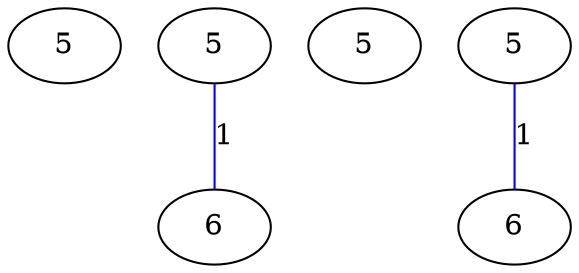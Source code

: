 graph G {
	0 [label="5"];
	1 [label="5"];
	2 [label="6"];
	3 [label="5"];
	4 [label="5"];
	5 [label="6"];
	1 -- 2 [label="1", color=blue];
	4 -- 5 [label="1", color=blue];
}